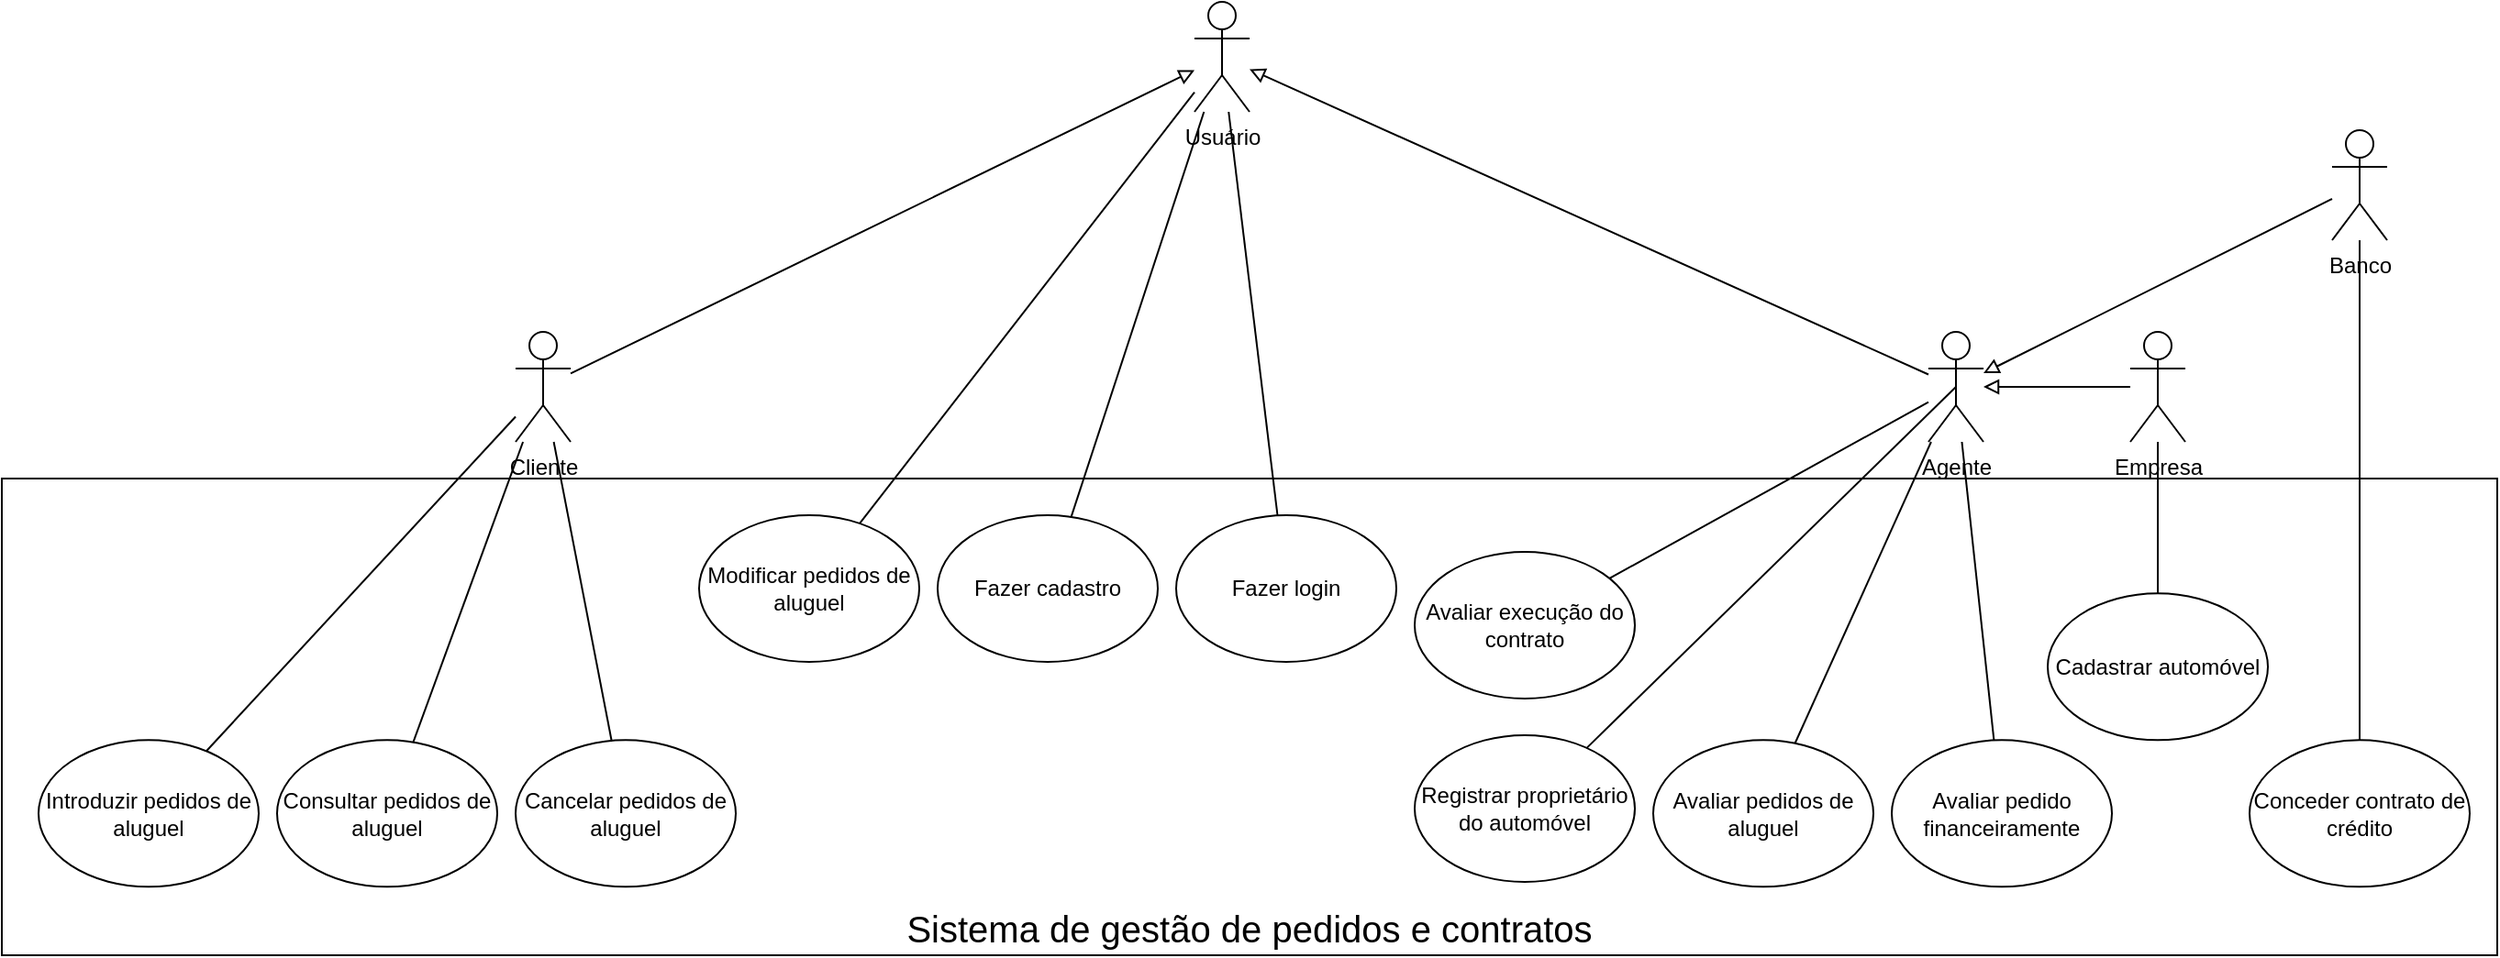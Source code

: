 <mxfile version="26.1.3">
  <diagram name="Página-1" id="FJdVOiZzTXu_DuHvEqXR">
    <mxGraphModel dx="1393" dy="784" grid="1" gridSize="10" guides="1" tooltips="1" connect="1" arrows="1" fold="1" page="1" pageScale="1" pageWidth="2000" pageHeight="2000" math="0" shadow="0">
      <root>
        <mxCell id="0" />
        <mxCell id="1" parent="0" />
        <mxCell id="2p5mGvqVn3cUcONdrRJq-39" value="&lt;div&gt;&lt;br&gt;&lt;/div&gt;&lt;div&gt;&lt;br&gt;&lt;/div&gt;&lt;div&gt;&lt;br&gt;&lt;/div&gt;&lt;div&gt;&lt;br&gt;&lt;/div&gt;&lt;div&gt;&lt;br&gt;&lt;/div&gt;&lt;div&gt;&lt;br&gt;&lt;/div&gt;&lt;div&gt;&lt;br&gt;&lt;/div&gt;&lt;div&gt;&lt;br&gt;&lt;/div&gt;&lt;div&gt;&lt;br&gt;&lt;/div&gt;&lt;div&gt;&lt;br&gt;&lt;/div&gt;&lt;div&gt;&lt;br&gt;&lt;/div&gt;&lt;div&gt;&lt;br&gt;&lt;/div&gt;&lt;div&gt;&lt;br&gt;&lt;/div&gt;&lt;div&gt;&lt;br&gt;&lt;/div&gt;&lt;div&gt;&lt;br&gt;&lt;/div&gt;&lt;div&gt;&lt;br&gt;&lt;/div&gt;&lt;div&gt;&lt;font style=&quot;font-size: 20px;&quot;&gt;Sistema de gestão de pedidos e contratos&lt;/font&gt;&lt;/div&gt;" style="rounded=0;whiteSpace=wrap;html=1;" parent="1" vertex="1">
          <mxGeometry x="220" y="410" width="1360" height="260" as="geometry" />
        </mxCell>
        <mxCell id="2p5mGvqVn3cUcONdrRJq-1" value="Usuário" style="shape=umlActor;verticalLabelPosition=bottom;verticalAlign=top;html=1;outlineConnect=0;" parent="1" vertex="1">
          <mxGeometry x="870" y="150" width="30" height="60" as="geometry" />
        </mxCell>
        <mxCell id="2p5mGvqVn3cUcONdrRJq-6" value="Fazer cadastro" style="ellipse;whiteSpace=wrap;html=1;" parent="1" vertex="1">
          <mxGeometry x="730" y="430" width="120" height="80" as="geometry" />
        </mxCell>
        <mxCell id="2p5mGvqVn3cUcONdrRJq-7" value="Cliente" style="shape=umlActor;verticalLabelPosition=bottom;verticalAlign=top;html=1;outlineConnect=0;" parent="1" vertex="1">
          <mxGeometry x="500" y="330" width="30" height="60" as="geometry" />
        </mxCell>
        <mxCell id="2p5mGvqVn3cUcONdrRJq-9" value="" style="endArrow=none;html=1;rounded=0;startFill=0;" parent="1" source="2p5mGvqVn3cUcONdrRJq-1" target="2p5mGvqVn3cUcONdrRJq-6" edge="1">
          <mxGeometry width="50" height="50" relative="1" as="geometry">
            <mxPoint x="950" y="250" as="sourcePoint" />
            <mxPoint x="870" y="180" as="targetPoint" />
          </mxGeometry>
        </mxCell>
        <mxCell id="2p5mGvqVn3cUcONdrRJq-11" value="" style="endArrow=block;html=1;rounded=0;endFill=0;" parent="1" source="2p5mGvqVn3cUcONdrRJq-7" target="2p5mGvqVn3cUcONdrRJq-1" edge="1">
          <mxGeometry width="50" height="50" relative="1" as="geometry">
            <mxPoint x="520" y="332.67" as="sourcePoint" />
            <mxPoint x="674" y="217.325" as="targetPoint" />
          </mxGeometry>
        </mxCell>
        <mxCell id="2p5mGvqVn3cUcONdrRJq-12" value="Introduzir pedidos de aluguel" style="ellipse;whiteSpace=wrap;html=1;" parent="1" vertex="1">
          <mxGeometry x="240" y="552.67" width="120" height="80" as="geometry" />
        </mxCell>
        <mxCell id="2p5mGvqVn3cUcONdrRJq-13" value="Modificar pedidos de aluguel" style="ellipse;whiteSpace=wrap;html=1;" parent="1" vertex="1">
          <mxGeometry x="600" y="430" width="120" height="80" as="geometry" />
        </mxCell>
        <mxCell id="2p5mGvqVn3cUcONdrRJq-14" value="Consultar pedidos de aluguel" style="ellipse;whiteSpace=wrap;html=1;" parent="1" vertex="1">
          <mxGeometry x="370" y="552.67" width="120" height="80" as="geometry" />
        </mxCell>
        <mxCell id="2p5mGvqVn3cUcONdrRJq-15" value="Cancelar pedidos de aluguel" style="ellipse;whiteSpace=wrap;html=1;" parent="1" vertex="1">
          <mxGeometry x="500" y="552.67" width="120" height="80" as="geometry" />
        </mxCell>
        <mxCell id="2p5mGvqVn3cUcONdrRJq-16" value="" style="endArrow=none;html=1;rounded=0;startFill=0;" parent="1" source="2p5mGvqVn3cUcONdrRJq-7" target="2p5mGvqVn3cUcONdrRJq-12" edge="1">
          <mxGeometry width="50" height="50" relative="1" as="geometry">
            <mxPoint x="615" y="282.67" as="sourcePoint" />
            <mxPoint x="750" y="282.67" as="targetPoint" />
          </mxGeometry>
        </mxCell>
        <mxCell id="2p5mGvqVn3cUcONdrRJq-17" value="" style="endArrow=none;html=1;rounded=0;startFill=0;" parent="1" source="2p5mGvqVn3cUcONdrRJq-1" target="2p5mGvqVn3cUcONdrRJq-13" edge="1">
          <mxGeometry width="50" height="50" relative="1" as="geometry">
            <mxPoint x="625" y="292.67" as="sourcePoint" />
            <mxPoint x="760" y="292.67" as="targetPoint" />
          </mxGeometry>
        </mxCell>
        <mxCell id="2p5mGvqVn3cUcONdrRJq-18" value="" style="endArrow=none;html=1;rounded=0;startFill=0;" parent="1" source="2p5mGvqVn3cUcONdrRJq-7" target="2p5mGvqVn3cUcONdrRJq-14" edge="1">
          <mxGeometry width="50" height="50" relative="1" as="geometry">
            <mxPoint x="635" y="302.67" as="sourcePoint" />
            <mxPoint x="770" y="302.67" as="targetPoint" />
          </mxGeometry>
        </mxCell>
        <mxCell id="2p5mGvqVn3cUcONdrRJq-19" value="" style="endArrow=none;html=1;rounded=0;startFill=0;" parent="1" source="2p5mGvqVn3cUcONdrRJq-7" target="2p5mGvqVn3cUcONdrRJq-15" edge="1">
          <mxGeometry width="50" height="50" relative="1" as="geometry">
            <mxPoint x="645" y="312.67" as="sourcePoint" />
            <mxPoint x="780" y="312.67" as="targetPoint" />
          </mxGeometry>
        </mxCell>
        <mxCell id="2p5mGvqVn3cUcONdrRJq-20" value="Agente" style="shape=umlActor;verticalLabelPosition=bottom;verticalAlign=top;html=1;outlineConnect=0;" parent="1" vertex="1">
          <mxGeometry x="1270" y="330" width="30" height="60" as="geometry" />
        </mxCell>
        <mxCell id="2p5mGvqVn3cUcONdrRJq-21" value="" style="endArrow=block;html=1;rounded=0;endFill=0;" parent="1" source="2p5mGvqVn3cUcONdrRJq-20" target="2p5mGvqVn3cUcONdrRJq-1" edge="1">
          <mxGeometry width="50" height="50" relative="1" as="geometry">
            <mxPoint x="800" y="353" as="sourcePoint" />
            <mxPoint x="860" y="287" as="targetPoint" />
          </mxGeometry>
        </mxCell>
        <mxCell id="2p5mGvqVn3cUcONdrRJq-26" value="Avaliar pedidos de aluguel" style="ellipse;whiteSpace=wrap;html=1;" parent="1" vertex="1">
          <mxGeometry x="1120" y="552.67" width="120" height="80" as="geometry" />
        </mxCell>
        <mxCell id="2p5mGvqVn3cUcONdrRJq-27" value="" style="endArrow=none;html=1;rounded=0;startFill=0;" parent="1" source="2p5mGvqVn3cUcONdrRJq-20" target="2p5mGvqVn3cUcONdrRJq-26" edge="1">
          <mxGeometry width="50" height="50" relative="1" as="geometry">
            <mxPoint x="1230" y="445" as="sourcePoint" />
            <mxPoint x="1490" y="370" as="targetPoint" />
          </mxGeometry>
        </mxCell>
        <mxCell id="2p5mGvqVn3cUcONdrRJq-29" value="Avaliar pedido financeiramente" style="ellipse;whiteSpace=wrap;html=1;" parent="1" vertex="1">
          <mxGeometry x="1250" y="552.67" width="120" height="80" as="geometry" />
        </mxCell>
        <mxCell id="2p5mGvqVn3cUcONdrRJq-30" value="" style="endArrow=none;html=1;rounded=0;startFill=0;" parent="1" source="2p5mGvqVn3cUcONdrRJq-20" target="2p5mGvqVn3cUcONdrRJq-29" edge="1">
          <mxGeometry width="50" height="50" relative="1" as="geometry">
            <mxPoint x="1270" y="360" as="sourcePoint" />
            <mxPoint x="1580" y="370" as="targetPoint" />
          </mxGeometry>
        </mxCell>
        <mxCell id="2p5mGvqVn3cUcONdrRJq-31" value="Avaliar execução do contrato" style="ellipse;whiteSpace=wrap;html=1;" parent="1" vertex="1">
          <mxGeometry x="990" y="450" width="120" height="80" as="geometry" />
        </mxCell>
        <mxCell id="2p5mGvqVn3cUcONdrRJq-32" value="" style="endArrow=none;html=1;rounded=0;startFill=0;" parent="1" source="2p5mGvqVn3cUcONdrRJq-20" target="2p5mGvqVn3cUcONdrRJq-31" edge="1">
          <mxGeometry width="50" height="50" relative="1" as="geometry">
            <mxPoint x="870" y="215" as="sourcePoint" />
            <mxPoint x="1180" y="225" as="targetPoint" />
          </mxGeometry>
        </mxCell>
        <mxCell id="2p5mGvqVn3cUcONdrRJq-35" value="Banco" style="shape=umlActor;verticalLabelPosition=bottom;verticalAlign=top;html=1;outlineConnect=0;" parent="1" vertex="1">
          <mxGeometry x="1490" y="220" width="30" height="60" as="geometry" />
        </mxCell>
        <mxCell id="2p5mGvqVn3cUcONdrRJq-36" value="" style="endArrow=block;html=1;rounded=0;endFill=0;" parent="1" source="2p5mGvqVn3cUcONdrRJq-35" target="2p5mGvqVn3cUcONdrRJq-20" edge="1">
          <mxGeometry width="50" height="50" relative="1" as="geometry">
            <mxPoint x="1210" y="362" as="sourcePoint" />
            <mxPoint x="910" y="198" as="targetPoint" />
          </mxGeometry>
        </mxCell>
        <mxCell id="2p5mGvqVn3cUcONdrRJq-37" value="Conceder contrato de crédito" style="ellipse;whiteSpace=wrap;html=1;" parent="1" vertex="1">
          <mxGeometry x="1445" y="552.67" width="120" height="80" as="geometry" />
        </mxCell>
        <mxCell id="2p5mGvqVn3cUcONdrRJq-38" value="" style="endArrow=none;html=1;rounded=0;startFill=0;" parent="1" source="2p5mGvqVn3cUcONdrRJq-35" target="2p5mGvqVn3cUcONdrRJq-37" edge="1">
          <mxGeometry width="50" height="50" relative="1" as="geometry">
            <mxPoint x="1505" y="410" as="sourcePoint" />
            <mxPoint x="1840" y="384.67" as="targetPoint" />
          </mxGeometry>
        </mxCell>
        <mxCell id="2p5mGvqVn3cUcONdrRJq-40" value="Empresa" style="shape=umlActor;verticalLabelPosition=bottom;verticalAlign=top;html=1;outlineConnect=0;" parent="1" vertex="1">
          <mxGeometry x="1380" y="330" width="30" height="60" as="geometry" />
        </mxCell>
        <mxCell id="2p5mGvqVn3cUcONdrRJq-41" value="" style="endArrow=block;html=1;rounded=0;endFill=0;" parent="1" source="2p5mGvqVn3cUcONdrRJq-40" target="2p5mGvqVn3cUcONdrRJq-20" edge="1">
          <mxGeometry width="50" height="50" relative="1" as="geometry">
            <mxPoint x="1500" y="370" as="sourcePoint" />
            <mxPoint x="1350" y="370" as="targetPoint" />
          </mxGeometry>
        </mxCell>
        <mxCell id="2p5mGvqVn3cUcONdrRJq-43" value="Registrar proprietário do automóvel" style="ellipse;whiteSpace=wrap;html=1;" parent="1" vertex="1">
          <mxGeometry x="990" y="550" width="120" height="80" as="geometry" />
        </mxCell>
        <mxCell id="2p5mGvqVn3cUcONdrRJq-44" value="" style="endArrow=none;html=1;rounded=0;startFill=0;exitX=0.5;exitY=0.5;exitDx=0;exitDy=0;exitPerimeter=0;" parent="1" source="2p5mGvqVn3cUcONdrRJq-20" target="2p5mGvqVn3cUcONdrRJq-43" edge="1">
          <mxGeometry width="50" height="50" relative="1" as="geometry">
            <mxPoint x="1060" y="350" as="sourcePoint" />
            <mxPoint x="1330" y="362.67" as="targetPoint" />
          </mxGeometry>
        </mxCell>
        <mxCell id="QBoY6NkOgZjnfyuzolpJ-1" value="" style="endArrow=none;html=1;rounded=0;" parent="1" source="QBoY6NkOgZjnfyuzolpJ-2" target="2p5mGvqVn3cUcONdrRJq-40" edge="1">
          <mxGeometry width="50" height="50" relative="1" as="geometry">
            <mxPoint x="1220" y="520" as="sourcePoint" />
            <mxPoint x="1270" y="470" as="targetPoint" />
          </mxGeometry>
        </mxCell>
        <mxCell id="QBoY6NkOgZjnfyuzolpJ-2" value="Cadastrar automóvel" style="ellipse;whiteSpace=wrap;html=1;" parent="1" vertex="1">
          <mxGeometry x="1335" y="472.67" width="120" height="80" as="geometry" />
        </mxCell>
        <mxCell id="6TI9XNBIGeatjFdsPyR1-3" style="rounded=0;orthogonalLoop=1;jettySize=auto;html=1;endArrow=none;startFill=0;" parent="1" source="6TI9XNBIGeatjFdsPyR1-1" target="2p5mGvqVn3cUcONdrRJq-1" edge="1">
          <mxGeometry relative="1" as="geometry" />
        </mxCell>
        <mxCell id="6TI9XNBIGeatjFdsPyR1-1" value="Fazer login" style="ellipse;whiteSpace=wrap;html=1;" parent="1" vertex="1">
          <mxGeometry x="860" y="430" width="120" height="80" as="geometry" />
        </mxCell>
      </root>
    </mxGraphModel>
  </diagram>
</mxfile>
